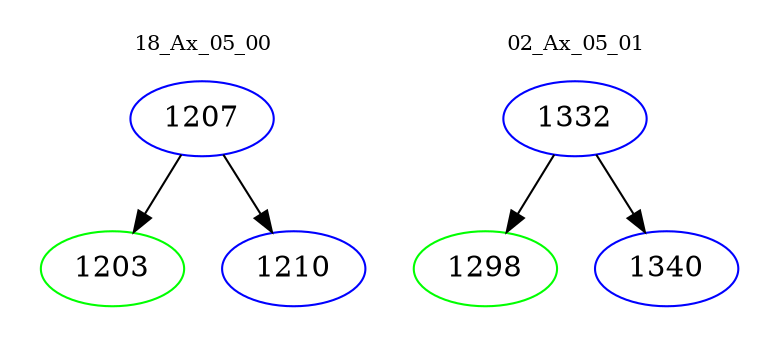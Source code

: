 digraph{
subgraph cluster_0 {
color = white
label = "18_Ax_05_00";
fontsize=10;
T0_1207 [label="1207", color="blue"]
T0_1207 -> T0_1203 [color="black"]
T0_1203 [label="1203", color="green"]
T0_1207 -> T0_1210 [color="black"]
T0_1210 [label="1210", color="blue"]
}
subgraph cluster_1 {
color = white
label = "02_Ax_05_01";
fontsize=10;
T1_1332 [label="1332", color="blue"]
T1_1332 -> T1_1298 [color="black"]
T1_1298 [label="1298", color="green"]
T1_1332 -> T1_1340 [color="black"]
T1_1340 [label="1340", color="blue"]
}
}
